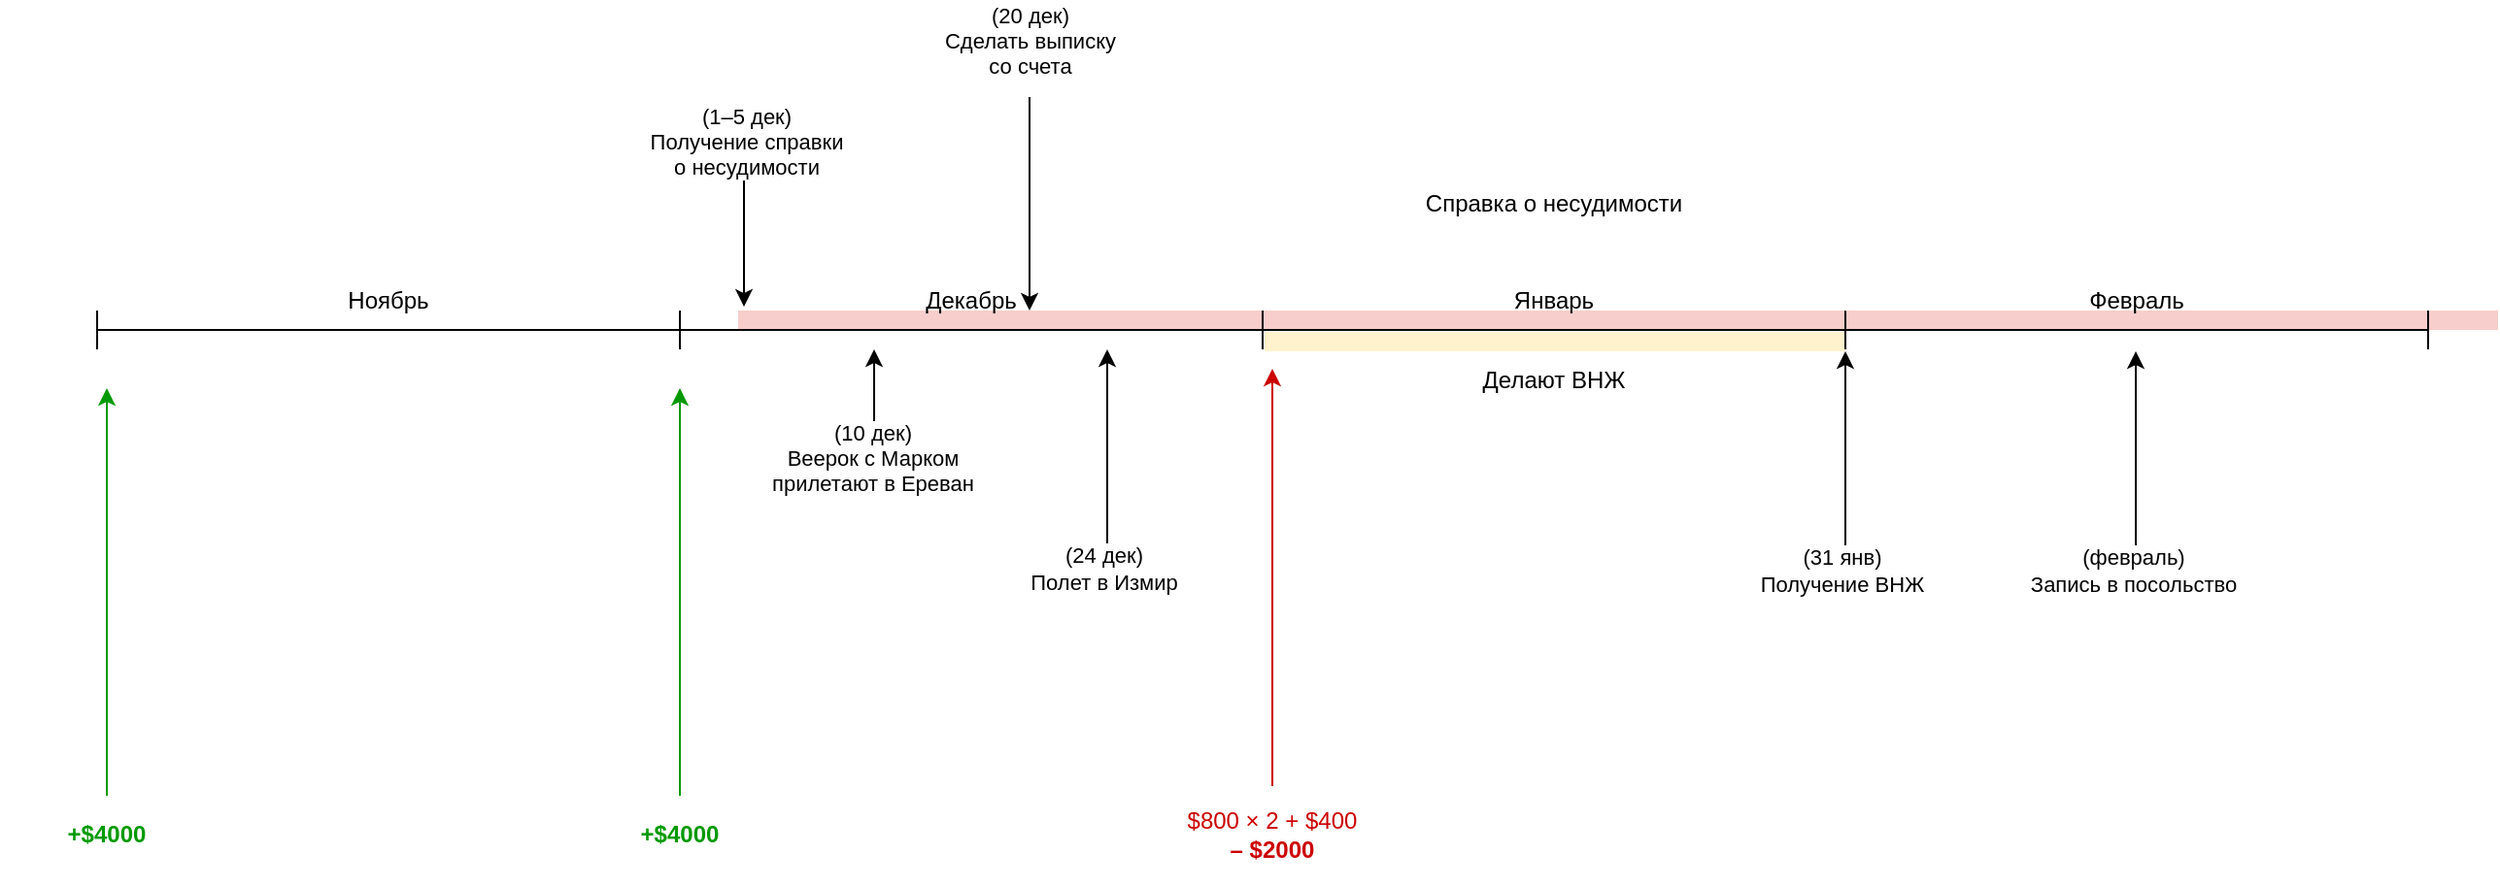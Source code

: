 <mxfile version="20.5.1" type="github">
  <diagram id="JXkJgvmqfbqvkpHv6_zL" name="Page-1">
    <mxGraphModel dx="1426" dy="832" grid="1" gridSize="10" guides="1" tooltips="1" connect="1" arrows="1" fold="1" page="1" pageScale="1" pageWidth="827" pageHeight="1169" math="0" shadow="0">
      <root>
        <mxCell id="0" />
        <mxCell id="1" parent="0" />
        <mxCell id="IPj3DiEYcI8KrJd8g6xb-30" value="" style="rounded=0;whiteSpace=wrap;html=1;fillColor=#f8cecc;strokeColor=none;" vertex="1" parent="1">
          <mxGeometry x="410" y="190" width="906" height="10" as="geometry" />
        </mxCell>
        <mxCell id="IPj3DiEYcI8KrJd8g6xb-4" value="" style="group" vertex="1" connectable="0" parent="1">
          <mxGeometry x="80" y="190" width="300" height="20" as="geometry" />
        </mxCell>
        <mxCell id="IPj3DiEYcI8KrJd8g6xb-1" value="" style="endArrow=none;html=1;rounded=0;" edge="1" parent="IPj3DiEYcI8KrJd8g6xb-4">
          <mxGeometry width="50" height="50" relative="1" as="geometry">
            <mxPoint y="10" as="sourcePoint" />
            <mxPoint x="300" y="10" as="targetPoint" />
          </mxGeometry>
        </mxCell>
        <mxCell id="IPj3DiEYcI8KrJd8g6xb-2" value="" style="endArrow=none;html=1;rounded=0;" edge="1" parent="IPj3DiEYcI8KrJd8g6xb-4">
          <mxGeometry width="50" height="50" relative="1" as="geometry">
            <mxPoint y="20" as="sourcePoint" />
            <mxPoint as="targetPoint" />
          </mxGeometry>
        </mxCell>
        <mxCell id="IPj3DiEYcI8KrJd8g6xb-3" value="" style="endArrow=none;html=1;rounded=0;" edge="1" parent="IPj3DiEYcI8KrJd8g6xb-4">
          <mxGeometry width="50" height="50" relative="1" as="geometry">
            <mxPoint x="300" y="20" as="sourcePoint" />
            <mxPoint x="300" as="targetPoint" />
          </mxGeometry>
        </mxCell>
        <mxCell id="IPj3DiEYcI8KrJd8g6xb-5" value="" style="group" vertex="1" connectable="0" parent="1">
          <mxGeometry x="380" y="190" width="300" height="20" as="geometry" />
        </mxCell>
        <mxCell id="IPj3DiEYcI8KrJd8g6xb-6" value="" style="endArrow=none;html=1;rounded=0;" edge="1" parent="IPj3DiEYcI8KrJd8g6xb-5">
          <mxGeometry width="50" height="50" relative="1" as="geometry">
            <mxPoint y="10" as="sourcePoint" />
            <mxPoint x="300" y="10" as="targetPoint" />
          </mxGeometry>
        </mxCell>
        <mxCell id="IPj3DiEYcI8KrJd8g6xb-7" value="" style="endArrow=none;html=1;rounded=0;" edge="1" parent="IPj3DiEYcI8KrJd8g6xb-5">
          <mxGeometry width="50" height="50" relative="1" as="geometry">
            <mxPoint y="20" as="sourcePoint" />
            <mxPoint as="targetPoint" />
          </mxGeometry>
        </mxCell>
        <mxCell id="IPj3DiEYcI8KrJd8g6xb-8" value="" style="endArrow=none;html=1;rounded=0;" edge="1" parent="IPj3DiEYcI8KrJd8g6xb-5">
          <mxGeometry width="50" height="50" relative="1" as="geometry">
            <mxPoint x="300" y="20" as="sourcePoint" />
            <mxPoint x="300" as="targetPoint" />
          </mxGeometry>
        </mxCell>
        <mxCell id="IPj3DiEYcI8KrJd8g6xb-11" value="" style="group" vertex="1" connectable="0" parent="1">
          <mxGeometry x="680" y="190" width="300" height="20" as="geometry" />
        </mxCell>
        <mxCell id="IPj3DiEYcI8KrJd8g6xb-12" value="" style="endArrow=none;html=1;rounded=0;" edge="1" parent="IPj3DiEYcI8KrJd8g6xb-11">
          <mxGeometry width="50" height="50" relative="1" as="geometry">
            <mxPoint y="10" as="sourcePoint" />
            <mxPoint x="300" y="10" as="targetPoint" />
          </mxGeometry>
        </mxCell>
        <mxCell id="IPj3DiEYcI8KrJd8g6xb-13" value="" style="endArrow=none;html=1;rounded=0;" edge="1" parent="IPj3DiEYcI8KrJd8g6xb-11">
          <mxGeometry width="50" height="50" relative="1" as="geometry">
            <mxPoint y="20" as="sourcePoint" />
            <mxPoint as="targetPoint" />
          </mxGeometry>
        </mxCell>
        <mxCell id="IPj3DiEYcI8KrJd8g6xb-14" value="" style="endArrow=none;html=1;rounded=0;" edge="1" parent="IPj3DiEYcI8KrJd8g6xb-11">
          <mxGeometry width="50" height="50" relative="1" as="geometry">
            <mxPoint x="300" y="20" as="sourcePoint" />
            <mxPoint x="300" as="targetPoint" />
          </mxGeometry>
        </mxCell>
        <mxCell id="IPj3DiEYcI8KrJd8g6xb-16" value="Ноябрь" style="text;html=1;strokeColor=none;fillColor=none;align=center;verticalAlign=middle;whiteSpace=wrap;rounded=0;" vertex="1" parent="1">
          <mxGeometry x="200" y="170" width="60" height="30" as="geometry" />
        </mxCell>
        <mxCell id="IPj3DiEYcI8KrJd8g6xb-17" value="Декабрь" style="text;html=1;strokeColor=none;fillColor=none;align=center;verticalAlign=middle;whiteSpace=wrap;rounded=0;" vertex="1" parent="1">
          <mxGeometry x="500" y="170" width="60" height="30" as="geometry" />
        </mxCell>
        <mxCell id="IPj3DiEYcI8KrJd8g6xb-18" value="Январь" style="text;html=1;strokeColor=none;fillColor=none;align=center;verticalAlign=middle;whiteSpace=wrap;rounded=0;" vertex="1" parent="1">
          <mxGeometry x="800" y="170" width="60" height="30" as="geometry" />
        </mxCell>
        <mxCell id="IPj3DiEYcI8KrJd8g6xb-19" value="" style="endArrow=classic;html=1;rounded=0;" edge="1" parent="1">
          <mxGeometry width="50" height="50" relative="1" as="geometry">
            <mxPoint x="480" y="250" as="sourcePoint" />
            <mxPoint x="480" y="210" as="targetPoint" />
          </mxGeometry>
        </mxCell>
        <mxCell id="IPj3DiEYcI8KrJd8g6xb-21" value="(10 дек)&lt;br&gt;Веерок с Марком&lt;br&gt;прилетают в Ереван" style="edgeLabel;html=1;align=center;verticalAlign=middle;resizable=0;points=[];" vertex="1" connectable="0" parent="IPj3DiEYcI8KrJd8g6xb-19">
          <mxGeometry x="-0.61" y="1" relative="1" as="geometry">
            <mxPoint y="24" as="offset" />
          </mxGeometry>
        </mxCell>
        <mxCell id="IPj3DiEYcI8KrJd8g6xb-22" value="" style="endArrow=classic;html=1;rounded=0;" edge="1" parent="1">
          <mxGeometry width="50" height="50" relative="1" as="geometry">
            <mxPoint x="560" y="80" as="sourcePoint" />
            <mxPoint x="560" y="190" as="targetPoint" />
          </mxGeometry>
        </mxCell>
        <mxCell id="IPj3DiEYcI8KrJd8g6xb-23" value="(20 дек)&lt;br&gt;Сделать выписку&lt;br&gt;со счета" style="edgeLabel;html=1;align=center;verticalAlign=middle;resizable=0;points=[];" vertex="1" connectable="0" parent="IPj3DiEYcI8KrJd8g6xb-22">
          <mxGeometry x="-0.61" y="1" relative="1" as="geometry">
            <mxPoint x="-1" y="-51" as="offset" />
          </mxGeometry>
        </mxCell>
        <mxCell id="IPj3DiEYcI8KrJd8g6xb-24" value="" style="endArrow=classic;html=1;rounded=0;" edge="1" parent="1">
          <mxGeometry width="50" height="50" relative="1" as="geometry">
            <mxPoint x="600" y="310" as="sourcePoint" />
            <mxPoint x="600" y="210" as="targetPoint" />
          </mxGeometry>
        </mxCell>
        <mxCell id="IPj3DiEYcI8KrJd8g6xb-25" value="(24 дек)&lt;br&gt;Полет в Измир" style="edgeLabel;html=1;align=center;verticalAlign=middle;resizable=0;points=[];" vertex="1" connectable="0" parent="IPj3DiEYcI8KrJd8g6xb-24">
          <mxGeometry x="-0.61" y="1" relative="1" as="geometry">
            <mxPoint x="-1" y="32" as="offset" />
          </mxGeometry>
        </mxCell>
        <mxCell id="IPj3DiEYcI8KrJd8g6xb-26" value="" style="rounded=0;whiteSpace=wrap;html=1;fillColor=#fff2cc;strokeColor=none;" vertex="1" parent="1">
          <mxGeometry x="681" y="201" width="299" height="10" as="geometry" />
        </mxCell>
        <mxCell id="IPj3DiEYcI8KrJd8g6xb-27" value="Делают ВНЖ" style="text;html=1;strokeColor=none;fillColor=none;align=center;verticalAlign=middle;whiteSpace=wrap;rounded=0;" vertex="1" parent="1">
          <mxGeometry x="770" y="211" width="120" height="30" as="geometry" />
        </mxCell>
        <mxCell id="IPj3DiEYcI8KrJd8g6xb-28" value="" style="endArrow=classic;html=1;rounded=0;" edge="1" parent="1">
          <mxGeometry width="50" height="50" relative="1" as="geometry">
            <mxPoint x="413" y="123" as="sourcePoint" />
            <mxPoint x="413" y="188" as="targetPoint" />
          </mxGeometry>
        </mxCell>
        <mxCell id="IPj3DiEYcI8KrJd8g6xb-29" value="(1–5 дек)&lt;br&gt;Получение справки&lt;br&gt;о несудимости" style="edgeLabel;html=1;align=center;verticalAlign=middle;resizable=0;points=[];" vertex="1" connectable="0" parent="IPj3DiEYcI8KrJd8g6xb-28">
          <mxGeometry x="-0.61" y="1" relative="1" as="geometry">
            <mxPoint y="-33" as="offset" />
          </mxGeometry>
        </mxCell>
        <mxCell id="IPj3DiEYcI8KrJd8g6xb-31" value="" style="group" vertex="1" connectable="0" parent="1">
          <mxGeometry x="980" y="190" width="300" height="20" as="geometry" />
        </mxCell>
        <mxCell id="IPj3DiEYcI8KrJd8g6xb-32" value="" style="endArrow=none;html=1;rounded=0;" edge="1" parent="IPj3DiEYcI8KrJd8g6xb-31">
          <mxGeometry width="50" height="50" relative="1" as="geometry">
            <mxPoint y="10" as="sourcePoint" />
            <mxPoint x="300" y="10" as="targetPoint" />
          </mxGeometry>
        </mxCell>
        <mxCell id="IPj3DiEYcI8KrJd8g6xb-33" value="" style="endArrow=none;html=1;rounded=0;" edge="1" parent="IPj3DiEYcI8KrJd8g6xb-31">
          <mxGeometry width="50" height="50" relative="1" as="geometry">
            <mxPoint y="20" as="sourcePoint" />
            <mxPoint as="targetPoint" />
          </mxGeometry>
        </mxCell>
        <mxCell id="IPj3DiEYcI8KrJd8g6xb-34" value="" style="endArrow=none;html=1;rounded=0;" edge="1" parent="IPj3DiEYcI8KrJd8g6xb-31">
          <mxGeometry width="50" height="50" relative="1" as="geometry">
            <mxPoint x="300" y="20" as="sourcePoint" />
            <mxPoint x="300" as="targetPoint" />
          </mxGeometry>
        </mxCell>
        <mxCell id="IPj3DiEYcI8KrJd8g6xb-35" value="Справка о несудимости" style="text;html=1;strokeColor=none;fillColor=none;align=center;verticalAlign=middle;whiteSpace=wrap;rounded=0;" vertex="1" parent="1">
          <mxGeometry x="710" y="120" width="240" height="30" as="geometry" />
        </mxCell>
        <mxCell id="IPj3DiEYcI8KrJd8g6xb-36" value="Февраль" style="text;html=1;strokeColor=none;fillColor=none;align=center;verticalAlign=middle;whiteSpace=wrap;rounded=0;" vertex="1" parent="1">
          <mxGeometry x="1100" y="170" width="60" height="30" as="geometry" />
        </mxCell>
        <mxCell id="IPj3DiEYcI8KrJd8g6xb-37" value="" style="endArrow=classic;html=1;rounded=0;" edge="1" parent="1">
          <mxGeometry width="50" height="50" relative="1" as="geometry">
            <mxPoint x="1129.5" y="311" as="sourcePoint" />
            <mxPoint x="1129.5" y="211" as="targetPoint" />
          </mxGeometry>
        </mxCell>
        <mxCell id="IPj3DiEYcI8KrJd8g6xb-38" value="(февраль)&lt;br&gt;Запись в посольство" style="edgeLabel;html=1;align=center;verticalAlign=middle;resizable=0;points=[];" vertex="1" connectable="0" parent="IPj3DiEYcI8KrJd8g6xb-37">
          <mxGeometry x="-0.61" y="1" relative="1" as="geometry">
            <mxPoint x="-1" y="32" as="offset" />
          </mxGeometry>
        </mxCell>
        <mxCell id="IPj3DiEYcI8KrJd8g6xb-39" value="" style="endArrow=classic;html=1;rounded=0;" edge="1" parent="1">
          <mxGeometry width="50" height="50" relative="1" as="geometry">
            <mxPoint x="980" y="311" as="sourcePoint" />
            <mxPoint x="980" y="211" as="targetPoint" />
          </mxGeometry>
        </mxCell>
        <mxCell id="IPj3DiEYcI8KrJd8g6xb-40" value="(31 янв)&lt;br&gt;Получение ВНЖ" style="edgeLabel;html=1;align=center;verticalAlign=middle;resizable=0;points=[];" vertex="1" connectable="0" parent="IPj3DiEYcI8KrJd8g6xb-39">
          <mxGeometry x="-0.61" y="1" relative="1" as="geometry">
            <mxPoint x="-1" y="32" as="offset" />
          </mxGeometry>
        </mxCell>
        <mxCell id="IPj3DiEYcI8KrJd8g6xb-47" style="edgeStyle=orthogonalEdgeStyle;rounded=0;orthogonalLoop=1;jettySize=auto;html=1;fontColor=#CC0000;strokeColor=#CC0000;" edge="1" parent="1" source="IPj3DiEYcI8KrJd8g6xb-46">
          <mxGeometry relative="1" as="geometry">
            <mxPoint x="685" y="220" as="targetPoint" />
          </mxGeometry>
        </mxCell>
        <mxCell id="IPj3DiEYcI8KrJd8g6xb-46" value="$800 × 2 +&amp;nbsp;$400&lt;br&gt;&lt;b&gt;– $2000&lt;/b&gt;" style="text;html=1;strokeColor=none;fillColor=none;align=center;verticalAlign=middle;whiteSpace=wrap;rounded=0;fontColor=#CC0000;" vertex="1" parent="1">
          <mxGeometry x="630" y="435" width="110" height="50" as="geometry" />
        </mxCell>
        <mxCell id="IPj3DiEYcI8KrJd8g6xb-50" style="edgeStyle=orthogonalEdgeStyle;rounded=0;orthogonalLoop=1;jettySize=auto;html=1;strokeColor=#009900;fontColor=#009900;" edge="1" parent="1" source="IPj3DiEYcI8KrJd8g6xb-49">
          <mxGeometry relative="1" as="geometry">
            <mxPoint x="85" y="230" as="targetPoint" />
          </mxGeometry>
        </mxCell>
        <mxCell id="IPj3DiEYcI8KrJd8g6xb-49" value="+$4000" style="text;html=1;strokeColor=none;fillColor=none;align=center;verticalAlign=middle;whiteSpace=wrap;rounded=0;fontColor=#009900;fontStyle=1" vertex="1" parent="1">
          <mxGeometry x="30" y="440" width="110" height="40" as="geometry" />
        </mxCell>
        <mxCell id="IPj3DiEYcI8KrJd8g6xb-52" style="edgeStyle=orthogonalEdgeStyle;rounded=0;orthogonalLoop=1;jettySize=auto;html=1;strokeColor=#009900;fontColor=#009900;" edge="1" parent="1" source="IPj3DiEYcI8KrJd8g6xb-53">
          <mxGeometry relative="1" as="geometry">
            <mxPoint x="380" y="230" as="targetPoint" />
          </mxGeometry>
        </mxCell>
        <mxCell id="IPj3DiEYcI8KrJd8g6xb-53" value="+$4000" style="text;html=1;strokeColor=none;fillColor=none;align=center;verticalAlign=middle;whiteSpace=wrap;rounded=0;fontColor=#009900;fontStyle=1" vertex="1" parent="1">
          <mxGeometry x="325" y="440" width="110" height="40" as="geometry" />
        </mxCell>
      </root>
    </mxGraphModel>
  </diagram>
</mxfile>

